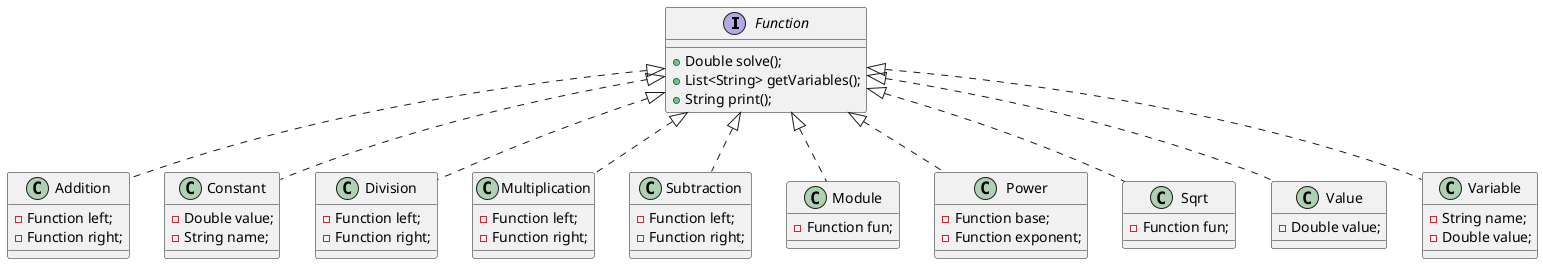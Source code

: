 @startuml



interface Function {
   +Double solve();
   +List<String> getVariables();
   +String print();
}
class Addition implements Function {
   -Function left;
   -Function right;
}
class Constant implements Function {
   -Double value;
   -String name;
}
class Division implements Function {
   -Function left;
   -Function right;
}
class Multiplication implements Function {
   -Function left;
   -Function right;
}
class Subtraction implements Function {
   -Function left;
   -Function right;
}
class Module implements Function {
   -Function fun;
}
class Power implements Function {
   -Function base;
   -Function exponent;
}
class Sqrt implements Function {
   -Function fun;
}
class Value implements Function {
   -Double value;
}
class Variable implements Function {
   -String name;
   -Double value;
}


@enduml
